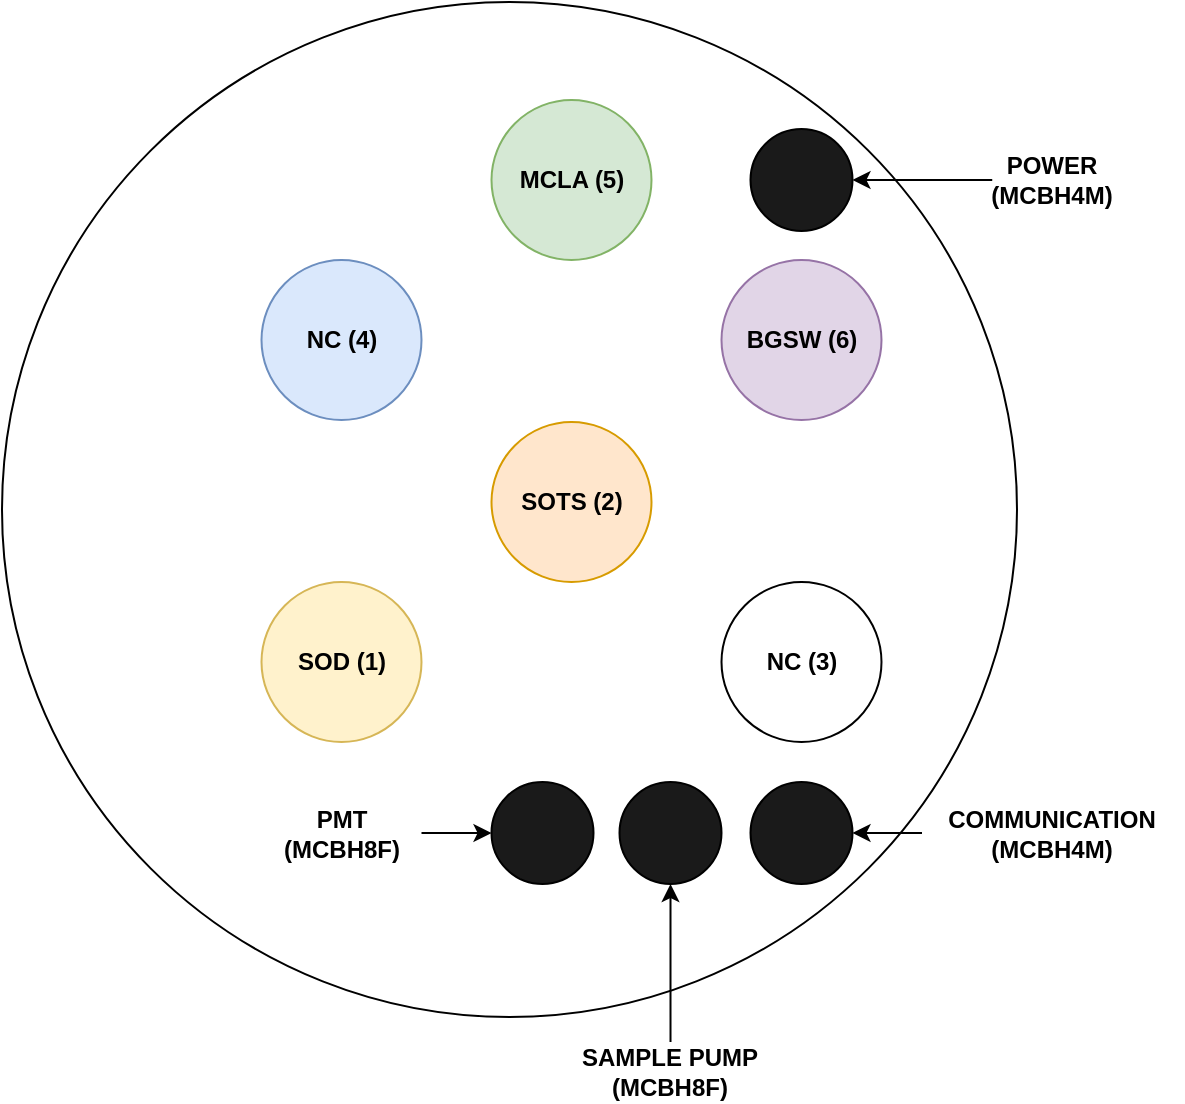 <mxfile version="21.2.1" type="github">
  <diagram name="Page-1" id="f7fMfBYOMh1CihV-n6Hg">
    <mxGraphModel dx="1014" dy="893" grid="1" gridSize="10" guides="1" tooltips="1" connect="1" arrows="1" fold="1" page="1" pageScale="1" pageWidth="850" pageHeight="1100" math="0" shadow="0">
      <root>
        <mxCell id="0" />
        <mxCell id="1" parent="0" />
        <mxCell id="szbRtLZcHoTnQ1OU3QC3-8" value="" style="ellipse;whiteSpace=wrap;html=1;aspect=fixed;direction=west;" parent="1" vertex="1">
          <mxGeometry x="190" y="200" width="507.5" height="507.5" as="geometry" />
        </mxCell>
        <mxCell id="szbRtLZcHoTnQ1OU3QC3-1" value="&lt;b&gt;SOD (1)&lt;/b&gt;" style="ellipse;whiteSpace=wrap;html=1;aspect=fixed;fillColor=#fff2cc;strokeColor=#d6b656;direction=west;" parent="1" vertex="1">
          <mxGeometry x="319.75" y="490" width="80" height="80" as="geometry" />
        </mxCell>
        <mxCell id="szbRtLZcHoTnQ1OU3QC3-2" value="&lt;b&gt;SOTS (2)&lt;/b&gt;" style="ellipse;whiteSpace=wrap;html=1;aspect=fixed;fillColor=#ffe6cc;strokeColor=#d79b00;direction=west;" parent="1" vertex="1">
          <mxGeometry x="434.75" y="410" width="80" height="80" as="geometry" />
        </mxCell>
        <mxCell id="szbRtLZcHoTnQ1OU3QC3-3" value="&lt;b&gt;NC (3)&lt;/b&gt;" style="ellipse;whiteSpace=wrap;html=1;aspect=fixed;direction=west;" parent="1" vertex="1">
          <mxGeometry x="549.75" y="490" width="80" height="80" as="geometry" />
        </mxCell>
        <mxCell id="szbRtLZcHoTnQ1OU3QC3-5" value="NC (4)" style="ellipse;whiteSpace=wrap;html=1;aspect=fixed;fontStyle=1;fillColor=#dae8fc;strokeColor=#6c8ebf;direction=west;" parent="1" vertex="1">
          <mxGeometry x="319.75" y="329" width="80" height="80" as="geometry" />
        </mxCell>
        <mxCell id="szbRtLZcHoTnQ1OU3QC3-6" value="MCLA (5)" style="ellipse;whiteSpace=wrap;html=1;aspect=fixed;fontStyle=1;fillColor=#d5e8d4;strokeColor=#82b366;direction=west;" parent="1" vertex="1">
          <mxGeometry x="434.75" y="249" width="80" height="80" as="geometry" />
        </mxCell>
        <mxCell id="szbRtLZcHoTnQ1OU3QC3-7" value="BGSW (6)" style="ellipse;whiteSpace=wrap;html=1;aspect=fixed;fontStyle=1;fillColor=#e1d5e7;strokeColor=#9673a6;direction=west;" parent="1" vertex="1">
          <mxGeometry x="549.75" y="329" width="80" height="80" as="geometry" />
        </mxCell>
        <mxCell id="szbRtLZcHoTnQ1OU3QC3-9" style="edgeStyle=orthogonalEdgeStyle;rounded=0;orthogonalLoop=1;jettySize=auto;html=1;exitX=0.5;exitY=0;exitDx=0;exitDy=0;" parent="1" source="szbRtLZcHoTnQ1OU3QC3-5" target="szbRtLZcHoTnQ1OU3QC3-5" edge="1">
          <mxGeometry relative="1" as="geometry" />
        </mxCell>
        <mxCell id="szbRtLZcHoTnQ1OU3QC3-10" value="" style="ellipse;whiteSpace=wrap;html=1;aspect=fixed;fillColor=#1A1A1A;" parent="1" vertex="1">
          <mxGeometry x="564.25" y="263.5" width="51" height="51" as="geometry" />
        </mxCell>
        <mxCell id="szbRtLZcHoTnQ1OU3QC3-11" value="" style="ellipse;whiteSpace=wrap;html=1;aspect=fixed;fillColor=#1A1A1A;" parent="1" vertex="1">
          <mxGeometry x="564.25" y="590" width="51" height="51" as="geometry" />
        </mxCell>
        <mxCell id="szbRtLZcHoTnQ1OU3QC3-12" value="" style="ellipse;whiteSpace=wrap;html=1;aspect=fixed;fillColor=#1A1A1A;" parent="1" vertex="1">
          <mxGeometry x="498.75" y="590" width="51" height="51" as="geometry" />
        </mxCell>
        <mxCell id="szbRtLZcHoTnQ1OU3QC3-13" value="" style="ellipse;whiteSpace=wrap;html=1;aspect=fixed;fillColor=#1A1A1A;" parent="1" vertex="1">
          <mxGeometry x="434.75" y="590" width="51" height="51" as="geometry" />
        </mxCell>
        <mxCell id="szbRtLZcHoTnQ1OU3QC3-14" value="&lt;b&gt;POWER (MCBH4M)&lt;/b&gt;" style="text;strokeColor=none;align=center;fillColor=none;html=1;verticalAlign=middle;whiteSpace=wrap;rounded=0;" parent="1" vertex="1">
          <mxGeometry x="685.12" y="274" width="60" height="30" as="geometry" />
        </mxCell>
        <mxCell id="szbRtLZcHoTnQ1OU3QC3-16" value="&lt;b&gt;COMMUNICATION (MCBH4M)&lt;/b&gt;" style="text;strokeColor=none;align=center;fillColor=none;html=1;verticalAlign=middle;whiteSpace=wrap;rounded=0;rotation=0;" parent="1" vertex="1">
          <mxGeometry x="650" y="600.5" width="130.25" height="30" as="geometry" />
        </mxCell>
        <mxCell id="szbRtLZcHoTnQ1OU3QC3-17" value="&lt;b&gt;PMT &lt;br&gt;(MCBH8F)&lt;/b&gt;" style="text;strokeColor=none;align=center;fillColor=none;html=1;verticalAlign=middle;whiteSpace=wrap;rounded=0;rotation=0;" parent="1" vertex="1">
          <mxGeometry x="319.75" y="600.5" width="80" height="30" as="geometry" />
        </mxCell>
        <mxCell id="szbRtLZcHoTnQ1OU3QC3-18" value="&lt;b&gt;SAMPLE PUMP&lt;br&gt;(MCBH8F)&lt;/b&gt;" style="text;strokeColor=none;align=center;fillColor=none;html=1;verticalAlign=middle;whiteSpace=wrap;rounded=0;rotation=0;" parent="1" vertex="1">
          <mxGeometry x="471.38" y="720" width="105.75" height="30" as="geometry" />
        </mxCell>
        <mxCell id="szbRtLZcHoTnQ1OU3QC3-19" value="" style="endArrow=classic;html=1;rounded=0;entryX=0.5;entryY=1;entryDx=0;entryDy=0;exitX=0.5;exitY=0;exitDx=0;exitDy=0;" parent="1" source="szbRtLZcHoTnQ1OU3QC3-18" target="szbRtLZcHoTnQ1OU3QC3-12" edge="1">
          <mxGeometry width="50" height="50" relative="1" as="geometry">
            <mxPoint x="520" y="710" as="sourcePoint" />
            <mxPoint x="450" y="590" as="targetPoint" />
          </mxGeometry>
        </mxCell>
        <mxCell id="szbRtLZcHoTnQ1OU3QC3-21" value="" style="endArrow=classic;html=1;rounded=0;exitX=0;exitY=0.5;exitDx=0;exitDy=0;entryX=1;entryY=0.5;entryDx=0;entryDy=0;" parent="1" source="szbRtLZcHoTnQ1OU3QC3-16" target="szbRtLZcHoTnQ1OU3QC3-11" edge="1">
          <mxGeometry width="50" height="50" relative="1" as="geometry">
            <mxPoint x="400" y="700" as="sourcePoint" />
            <mxPoint x="450" y="650" as="targetPoint" />
          </mxGeometry>
        </mxCell>
        <mxCell id="szbRtLZcHoTnQ1OU3QC3-22" value="" style="endArrow=classic;html=1;rounded=0;exitX=1;exitY=0.5;exitDx=0;exitDy=0;entryX=0;entryY=0.5;entryDx=0;entryDy=0;" parent="1" source="szbRtLZcHoTnQ1OU3QC3-17" target="szbRtLZcHoTnQ1OU3QC3-13" edge="1">
          <mxGeometry width="50" height="50" relative="1" as="geometry">
            <mxPoint x="400" y="700" as="sourcePoint" />
            <mxPoint x="450" y="650" as="targetPoint" />
          </mxGeometry>
        </mxCell>
        <mxCell id="szbRtLZcHoTnQ1OU3QC3-23" value="" style="endArrow=classic;html=1;rounded=0;exitX=0;exitY=0.5;exitDx=0;exitDy=0;" parent="1" source="szbRtLZcHoTnQ1OU3QC3-14" target="szbRtLZcHoTnQ1OU3QC3-10" edge="1">
          <mxGeometry width="50" height="50" relative="1" as="geometry">
            <mxPoint x="400" y="400" as="sourcePoint" />
            <mxPoint x="450" y="350" as="targetPoint" />
          </mxGeometry>
        </mxCell>
      </root>
    </mxGraphModel>
  </diagram>
</mxfile>
